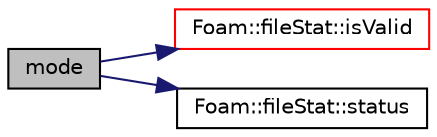 digraph "mode"
{
  bgcolor="transparent";
  edge [fontname="Helvetica",fontsize="10",labelfontname="Helvetica",labelfontsize="10"];
  node [fontname="Helvetica",fontsize="10",shape=record];
  rankdir="LR";
  Node112016 [label="mode",height=0.2,width=0.4,color="black", fillcolor="grey75", style="filled", fontcolor="black"];
  Node112016 -> Node112017 [color="midnightblue",fontsize="10",style="solid",fontname="Helvetica"];
  Node112017 [label="Foam::fileStat::isValid",height=0.2,width=0.4,color="red",URL="$a29857.html#a5bc2a781be2586924afce4e4a4ea6697",tooltip="Did constructor fail. "];
  Node112016 -> Node112019 [color="midnightblue",fontsize="10",style="solid",fontname="Helvetica"];
  Node112019 [label="Foam::fileStat::status",height=0.2,width=0.4,color="black",URL="$a29857.html#a0c849ea801dda682a89bd2f7152c89ea",tooltip="Raw status. "];
}
